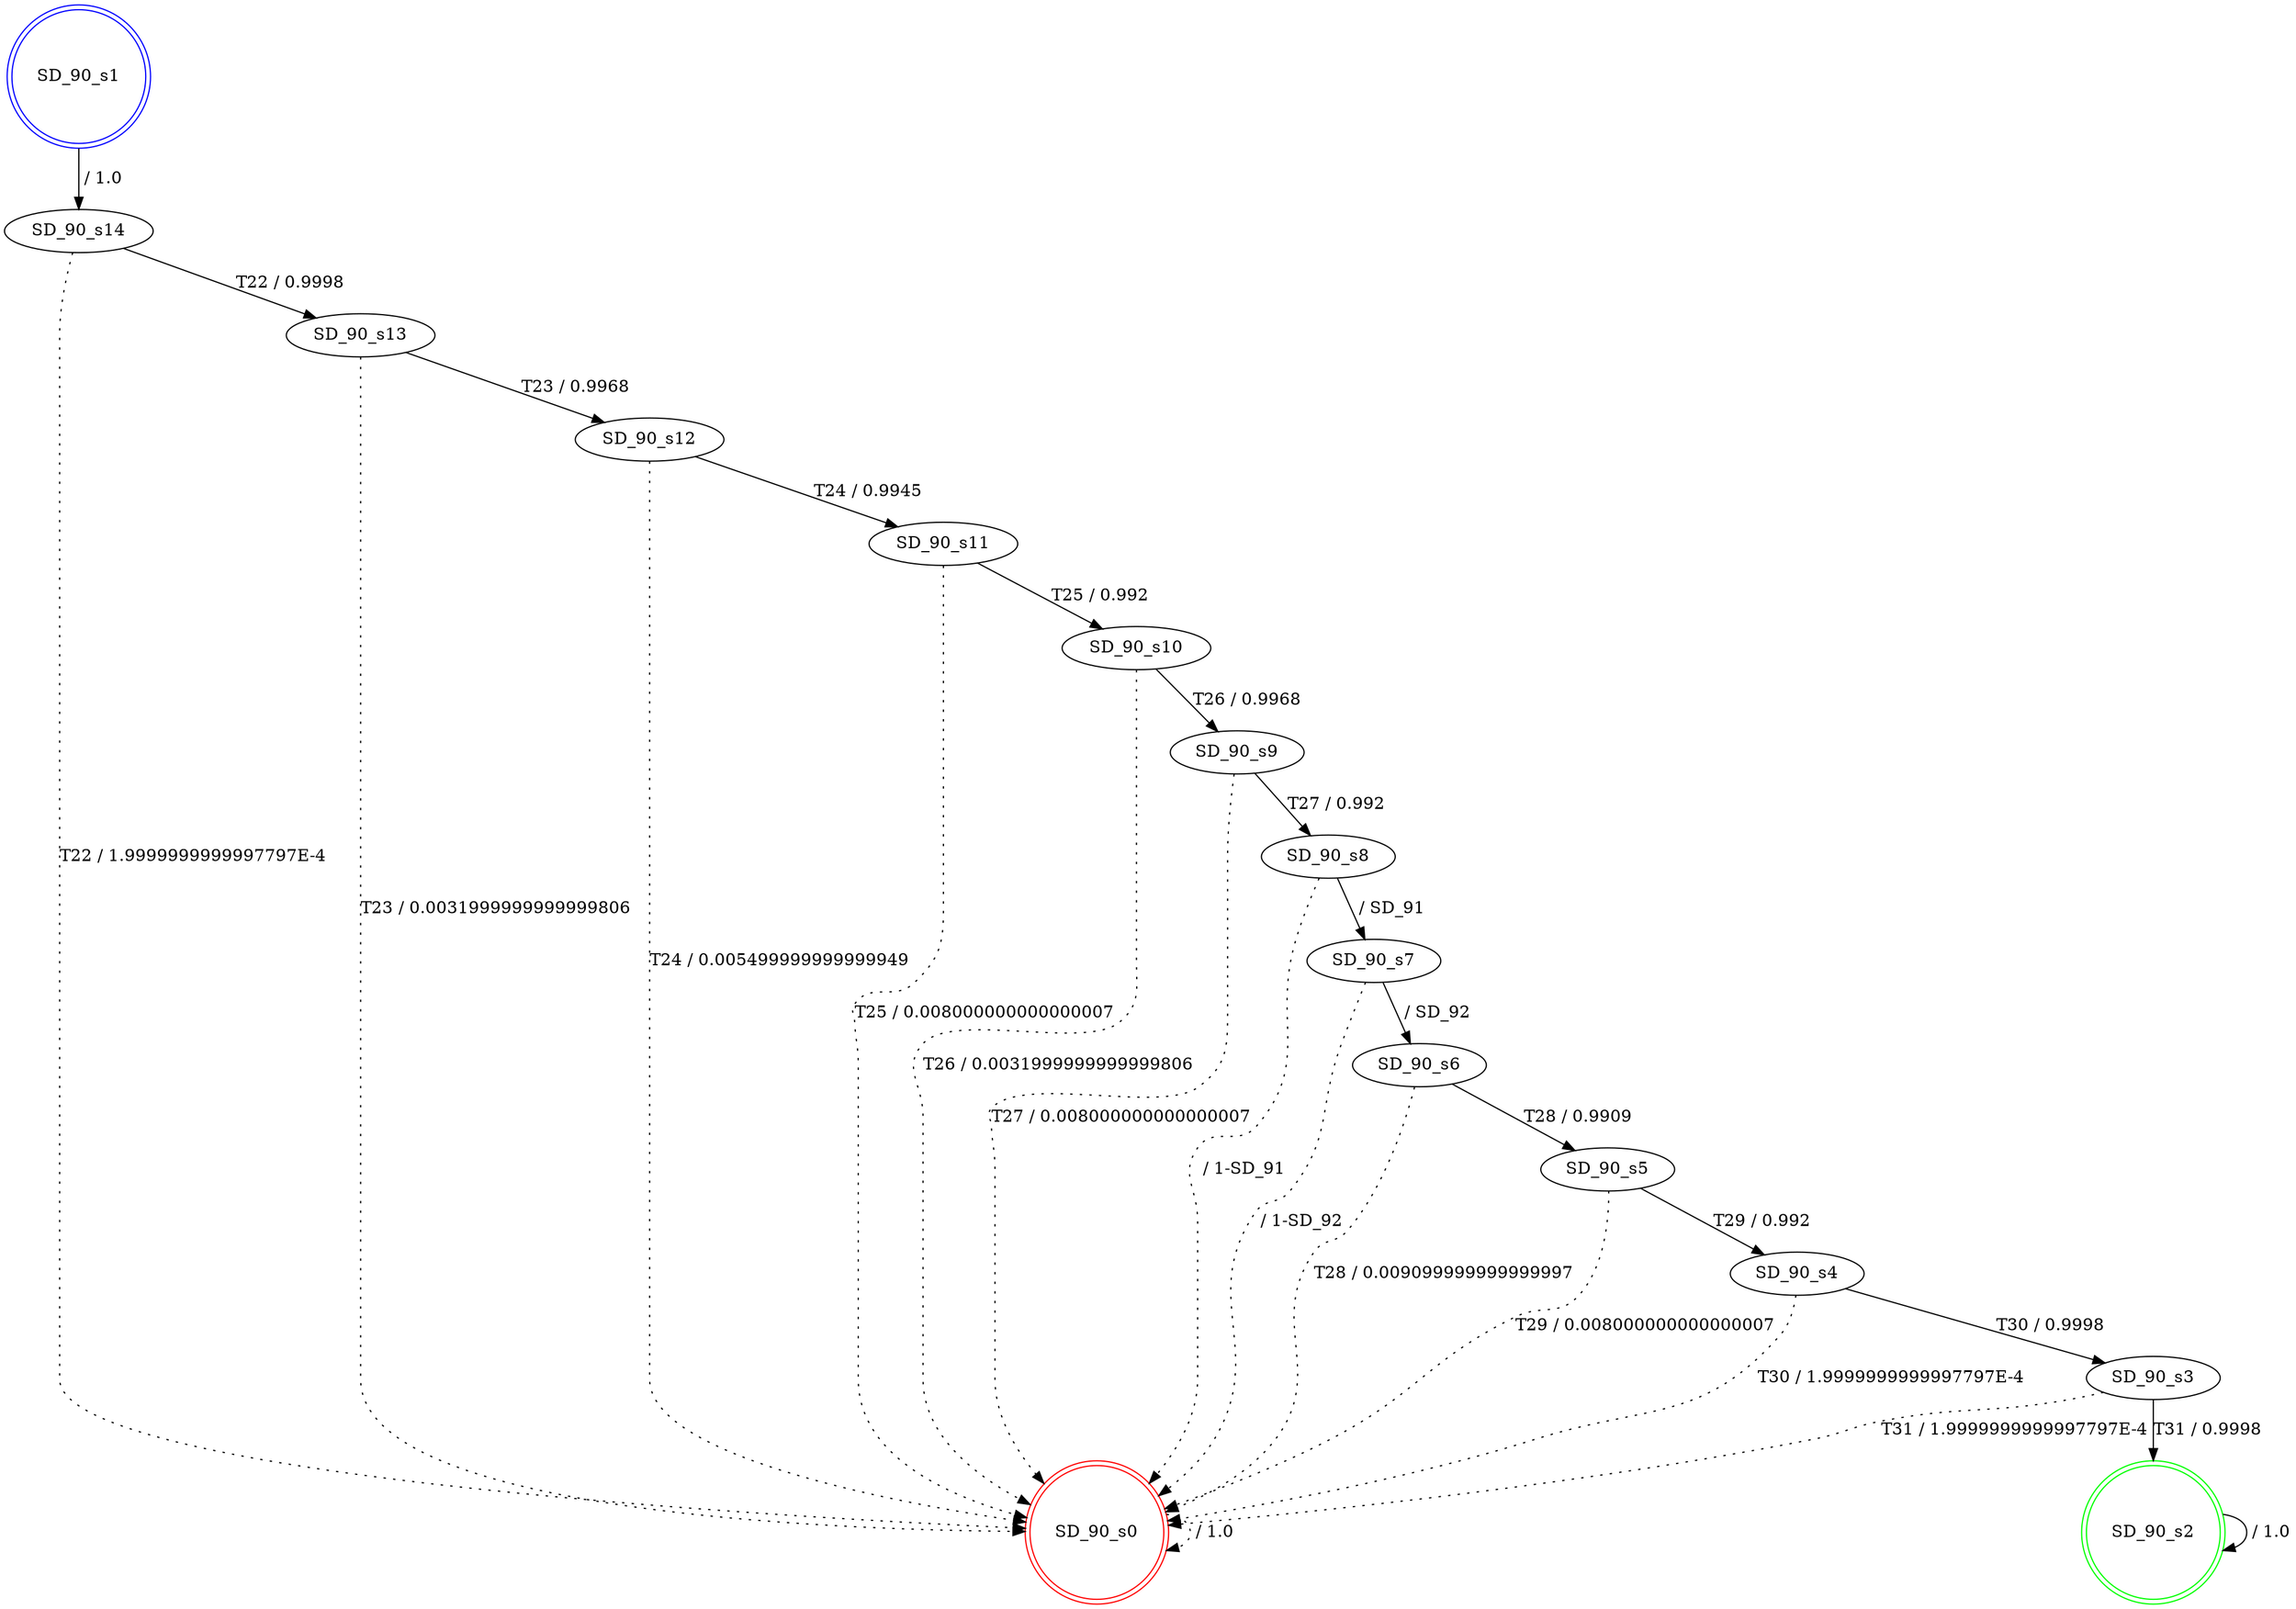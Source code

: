 digraph graphname {
SD_90_s0 [label="SD_90_s0",color=red,shape=doublecircle ];
SD_90_s1 [label="SD_90_s1",color=blue,shape=doublecircle ];
SD_90_s2 [label="SD_90_s2",color=green,shape=doublecircle ];
SD_90_s3 [label="SD_90_s3" ];
SD_90_s4 [label="SD_90_s4" ];
SD_90_s5 [label="SD_90_s5" ];
SD_90_s6 [label="SD_90_s6" ];
SD_90_s7 [label="SD_90_s7" ];
SD_90_s8 [label="SD_90_s8" ];
SD_90_s9 [label="SD_90_s9" ];
SD_90_s10 [label="SD_90_s10" ];
SD_90_s11 [label="SD_90_s11" ];
SD_90_s12 [label="SD_90_s12" ];
SD_90_s13 [label="SD_90_s13" ];
SD_90_s14 [label="SD_90_s14" ];
SD_90_s0 -> SD_90_s0 [label=" / 1.0", style=dotted];
SD_90_s1 -> SD_90_s14 [label=" / 1.0"];
SD_90_s2 -> SD_90_s2 [label=" / 1.0"];
SD_90_s3 -> SD_90_s2 [label="T31 / 0.9998"];
SD_90_s3 -> SD_90_s0 [label="T31 / 1.9999999999997797E-4", style=dotted];
SD_90_s4 -> SD_90_s3 [label="T30 / 0.9998"];
SD_90_s4 -> SD_90_s0 [label="T30 / 1.9999999999997797E-4", style=dotted];
SD_90_s5 -> SD_90_s4 [label="T29 / 0.992"];
SD_90_s5 -> SD_90_s0 [label="T29 / 0.008000000000000007", style=dotted];
SD_90_s6 -> SD_90_s5 [label="T28 / 0.9909"];
SD_90_s6 -> SD_90_s0 [label="T28 / 0.009099999999999997", style=dotted];
SD_90_s7 -> SD_90_s6 [label=" / SD_92"];
SD_90_s7 -> SD_90_s0 [label=" / 1-SD_92", style=dotted];
SD_90_s8 -> SD_90_s7 [label=" / SD_91"];
SD_90_s8 -> SD_90_s0 [label=" / 1-SD_91", style=dotted];
SD_90_s9 -> SD_90_s8 [label="T27 / 0.992"];
SD_90_s9 -> SD_90_s0 [label="T27 / 0.008000000000000007", style=dotted];
SD_90_s10 -> SD_90_s9 [label="T26 / 0.9968"];
SD_90_s10 -> SD_90_s0 [label="T26 / 0.0031999999999999806", style=dotted];
SD_90_s11 -> SD_90_s10 [label="T25 / 0.992"];
SD_90_s11 -> SD_90_s0 [label="T25 / 0.008000000000000007", style=dotted];
SD_90_s12 -> SD_90_s11 [label="T24 / 0.9945"];
SD_90_s12 -> SD_90_s0 [label="T24 / 0.005499999999999949", style=dotted];
SD_90_s13 -> SD_90_s12 [label="T23 / 0.9968"];
SD_90_s13 -> SD_90_s0 [label="T23 / 0.0031999999999999806", style=dotted];
SD_90_s14 -> SD_90_s13 [label="T22 / 0.9998"];
SD_90_s14 -> SD_90_s0 [label="T22 / 1.9999999999997797E-4", style=dotted];
}